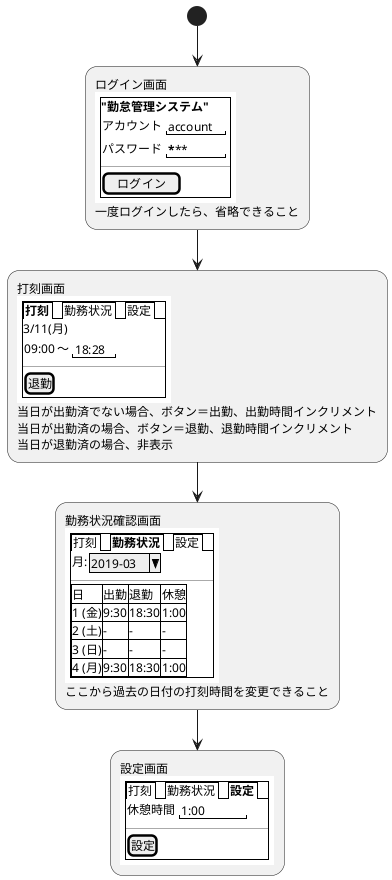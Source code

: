 @startuml
(*) --> "
ログイン画面
{{
    salt
    {+
        <b>"勤怠管理システム"
          {
              アカウント  | { "account" }
              パスワード  | { "*******" }
          }
          ---
          [  ログイン   ]
    }
}}
一度ログインしたら、省略できること
" as login
login -down->"
打刻画面
{{
    salt
    {+
    {/ <b>打刻 | 勤務状況 | 設定 }
        3/11(月)
        { 09:00  | ～  | {"18:28"} }
        ---
        [退勤]
    }
}}
当日が出勤済でない場合、ボタン＝出勤、出勤時間インクリメント
当日が出勤済の場合、ボタン＝退勤、退勤時間インクリメント
当日が退勤済の場合、非表示
" as punch

punch -down-> "
勤務状況確認画面
{{
salt
    {+
    {/ 打刻 | <b>勤務状況 | 設定 }
        { 月: | ^2019-03^ }
        ---
        {#
            日  | 出勤 | 退勤 | 休憩
            1 (金)| 9:30 | 18:30 | 1:00
            2 (土)| - | - | -
            3 (日)| - | - | -
            4 (月)| 9:30 | 18:30 | 1:00
        }
    }
}}
ここから過去の日付の打刻時間を変更できること
" as state

state -down-> "
設定画面
{{
salt
    {+
    {/ 打刻 | 勤務状況 | <b>設定 }
    {休憩時間 | { "  1:00  " }}
    --
    [設定]
    }
}}
" as setting
@enduml